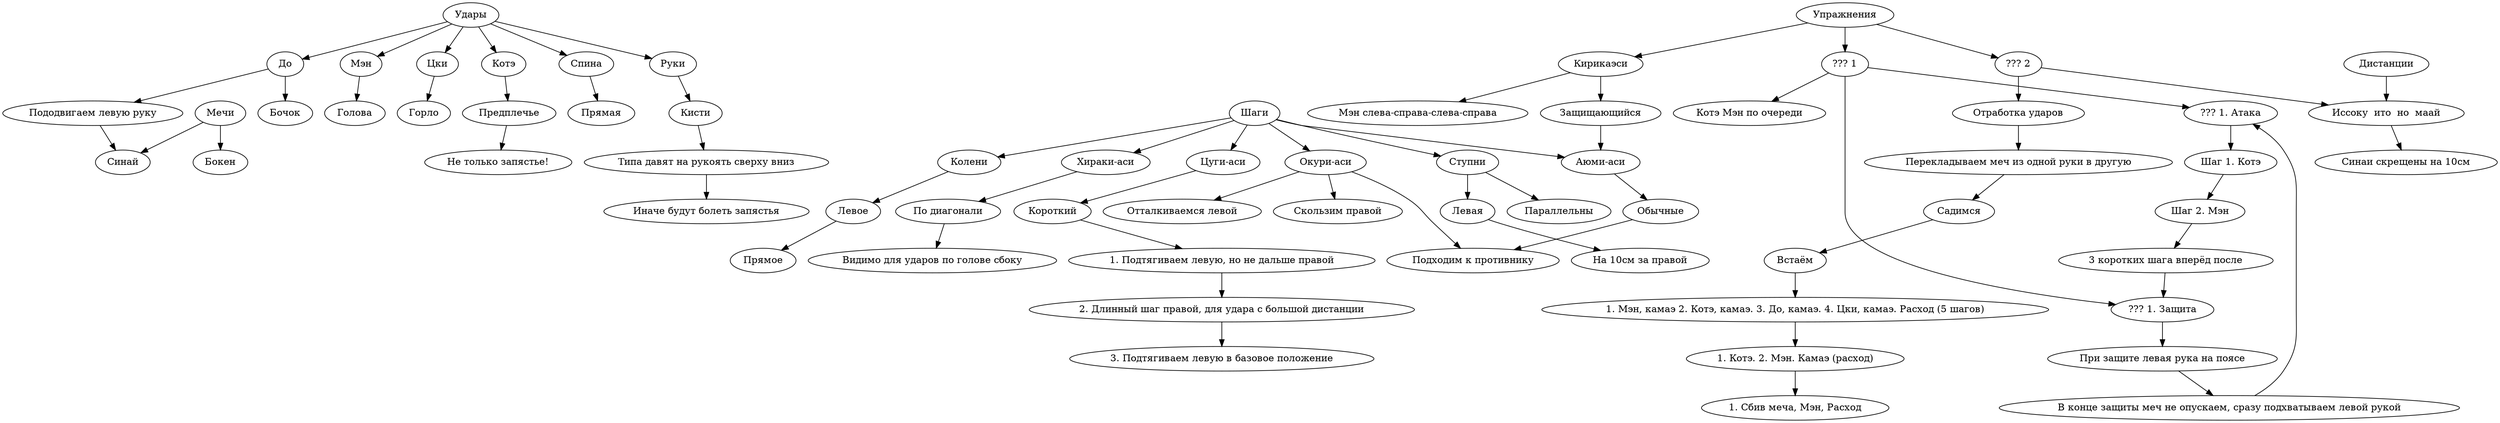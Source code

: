digraph G {
Мечи -> Синай
Мечи -> Бокен
Удары -> До -> "Пододвигаем левую руку" -> Синай
Удары -> Мэн -> Голова
Удары -> Цки -> Горло
Удары -> Котэ -> Предплечье -> "Не только запястье!"
До -> "Бочок"
Шаги -> Ступни -> Параллельны
Ступни -> Левая -> "На 10см за правой"
Шаги -> Колени -> Левое -> Прямое
Шаги -> "Окури-аси" -> "Скользим правой"
"Окури-аси" -> "Отталкиваемся левой"
"Окури-аси" -> "Подходим к противнику"
Упражнения -> Кирикаэси -> "Мэн слева-справа-слева-справа"
Шаги -> "Аюми-аси" -> Обычные -> "Подходим к противнику"
Шаги -> "Хираки-аси" -> "По диагонали" -> "Видимо для ударов по голове сбоку"
Шаги -> "Цуги-аси" -> "Короткий" -> "1. Подтягиваем левую, но не дальше правой" -> "2. Длинный шаг правой, для удара с большой дистанции" -> "3. Подтягиваем левую в базовое положение"
Удары -> Спина -> Прямая
Удары -> Руки -> Кисти -> "Типа давят на рукоять сверху вниз" -> "Иначе будут болеть запястья"
Кирикаэси -> Защищающийся -> "Аюми-аси"
Дистанции -> "Иссоку  ито  но  маай" -> "Синаи скрещены на 10см"
Упражнения -> "??? 1" -> "Котэ Мэн по очереди"
"??? 1" -> "??? 1. Атака"
"??? 1" -> "??? 1. Защита" -> "При защите левая рука на поясе" -> "В конце защиты меч не опускаем, сразу подхватываем левой рукой" -> "??? 1. Атака"
"??? 1. Атака"  -> "Шаг 1. Котэ" -> "Шаг 2. Мэн" -> "3 коротких шага вперёд после" -> "??? 1. Защита"
 "??? 2" -> "Иссоку  ито  но  маай"
Упражнения -> "??? 2" -> "Отработка ударов" -> "Перекладываем меч из одной руки в другую" -> Садимся -> Встаём -> "1. Мэн, камаэ 2. Котэ, камаэ. 3. До, камаэ. 4. Цки, камаэ. Расход (5 шагов)" -> "1. Котэ. 2. Мэн. Камаэ (расход)" -> "1. Сбив меча, Мэн, Расход"
}
